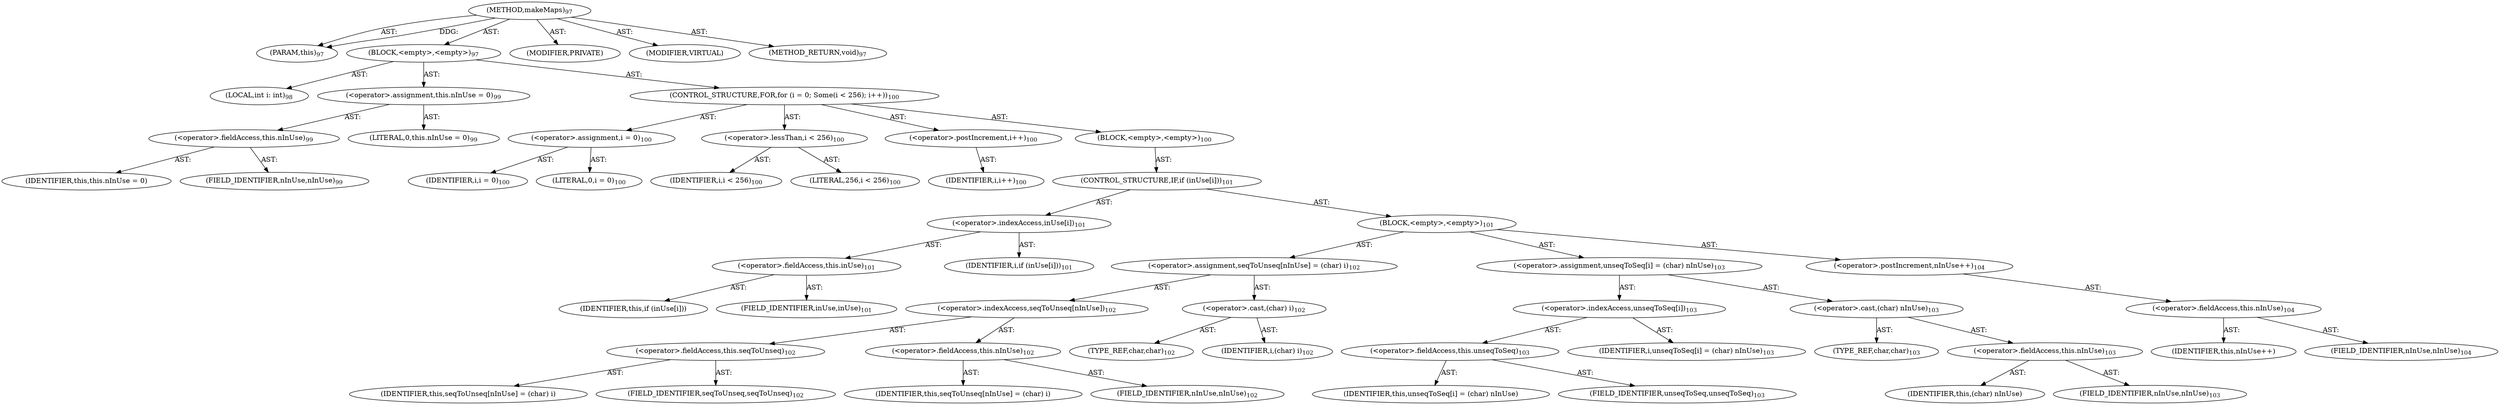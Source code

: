 digraph "makeMaps" {  
"111669149697" [label = <(METHOD,makeMaps)<SUB>97</SUB>> ]
"115964117012" [label = <(PARAM,this)<SUB>97</SUB>> ]
"25769803777" [label = <(BLOCK,&lt;empty&gt;,&lt;empty&gt;)<SUB>97</SUB>> ]
"94489280512" [label = <(LOCAL,int i: int)<SUB>98</SUB>> ]
"30064771075" [label = <(&lt;operator&gt;.assignment,this.nInUse = 0)<SUB>99</SUB>> ]
"30064771076" [label = <(&lt;operator&gt;.fieldAccess,this.nInUse)<SUB>99</SUB>> ]
"68719476809" [label = <(IDENTIFIER,this,this.nInUse = 0)> ]
"55834574849" [label = <(FIELD_IDENTIFIER,nInUse,nInUse)<SUB>99</SUB>> ]
"90194313218" [label = <(LITERAL,0,this.nInUse = 0)<SUB>99</SUB>> ]
"47244640256" [label = <(CONTROL_STRUCTURE,FOR,for (i = 0; Some(i &lt; 256); i++))<SUB>100</SUB>> ]
"30064771077" [label = <(&lt;operator&gt;.assignment,i = 0)<SUB>100</SUB>> ]
"68719476810" [label = <(IDENTIFIER,i,i = 0)<SUB>100</SUB>> ]
"90194313219" [label = <(LITERAL,0,i = 0)<SUB>100</SUB>> ]
"30064771078" [label = <(&lt;operator&gt;.lessThan,i &lt; 256)<SUB>100</SUB>> ]
"68719476811" [label = <(IDENTIFIER,i,i &lt; 256)<SUB>100</SUB>> ]
"90194313220" [label = <(LITERAL,256,i &lt; 256)<SUB>100</SUB>> ]
"30064771079" [label = <(&lt;operator&gt;.postIncrement,i++)<SUB>100</SUB>> ]
"68719476812" [label = <(IDENTIFIER,i,i++)<SUB>100</SUB>> ]
"25769803778" [label = <(BLOCK,&lt;empty&gt;,&lt;empty&gt;)<SUB>100</SUB>> ]
"47244640257" [label = <(CONTROL_STRUCTURE,IF,if (inUse[i]))<SUB>101</SUB>> ]
"30064771080" [label = <(&lt;operator&gt;.indexAccess,inUse[i])<SUB>101</SUB>> ]
"30064771081" [label = <(&lt;operator&gt;.fieldAccess,this.inUse)<SUB>101</SUB>> ]
"68719476813" [label = <(IDENTIFIER,this,if (inUse[i]))> ]
"55834574850" [label = <(FIELD_IDENTIFIER,inUse,inUse)<SUB>101</SUB>> ]
"68719476814" [label = <(IDENTIFIER,i,if (inUse[i]))<SUB>101</SUB>> ]
"25769803779" [label = <(BLOCK,&lt;empty&gt;,&lt;empty&gt;)<SUB>101</SUB>> ]
"30064771082" [label = <(&lt;operator&gt;.assignment,seqToUnseq[nInUse] = (char) i)<SUB>102</SUB>> ]
"30064771083" [label = <(&lt;operator&gt;.indexAccess,seqToUnseq[nInUse])<SUB>102</SUB>> ]
"30064771084" [label = <(&lt;operator&gt;.fieldAccess,this.seqToUnseq)<SUB>102</SUB>> ]
"68719476815" [label = <(IDENTIFIER,this,seqToUnseq[nInUse] = (char) i)> ]
"55834574851" [label = <(FIELD_IDENTIFIER,seqToUnseq,seqToUnseq)<SUB>102</SUB>> ]
"30064771085" [label = <(&lt;operator&gt;.fieldAccess,this.nInUse)<SUB>102</SUB>> ]
"68719476816" [label = <(IDENTIFIER,this,seqToUnseq[nInUse] = (char) i)> ]
"55834574852" [label = <(FIELD_IDENTIFIER,nInUse,nInUse)<SUB>102</SUB>> ]
"30064771086" [label = <(&lt;operator&gt;.cast,(char) i)<SUB>102</SUB>> ]
"180388626432" [label = <(TYPE_REF,char,char)<SUB>102</SUB>> ]
"68719476817" [label = <(IDENTIFIER,i,(char) i)<SUB>102</SUB>> ]
"30064771087" [label = <(&lt;operator&gt;.assignment,unseqToSeq[i] = (char) nInUse)<SUB>103</SUB>> ]
"30064771088" [label = <(&lt;operator&gt;.indexAccess,unseqToSeq[i])<SUB>103</SUB>> ]
"30064771089" [label = <(&lt;operator&gt;.fieldAccess,this.unseqToSeq)<SUB>103</SUB>> ]
"68719476818" [label = <(IDENTIFIER,this,unseqToSeq[i] = (char) nInUse)> ]
"55834574853" [label = <(FIELD_IDENTIFIER,unseqToSeq,unseqToSeq)<SUB>103</SUB>> ]
"68719476819" [label = <(IDENTIFIER,i,unseqToSeq[i] = (char) nInUse)<SUB>103</SUB>> ]
"30064771090" [label = <(&lt;operator&gt;.cast,(char) nInUse)<SUB>103</SUB>> ]
"180388626433" [label = <(TYPE_REF,char,char)<SUB>103</SUB>> ]
"30064771091" [label = <(&lt;operator&gt;.fieldAccess,this.nInUse)<SUB>103</SUB>> ]
"68719476820" [label = <(IDENTIFIER,this,(char) nInUse)> ]
"55834574854" [label = <(FIELD_IDENTIFIER,nInUse,nInUse)<SUB>103</SUB>> ]
"30064771092" [label = <(&lt;operator&gt;.postIncrement,nInUse++)<SUB>104</SUB>> ]
"30064771093" [label = <(&lt;operator&gt;.fieldAccess,this.nInUse)<SUB>104</SUB>> ]
"68719476821" [label = <(IDENTIFIER,this,nInUse++)> ]
"55834574855" [label = <(FIELD_IDENTIFIER,nInUse,nInUse)<SUB>104</SUB>> ]
"133143986192" [label = <(MODIFIER,PRIVATE)> ]
"133143986193" [label = <(MODIFIER,VIRTUAL)> ]
"128849018881" [label = <(METHOD_RETURN,void)<SUB>97</SUB>> ]
  "111669149697" -> "115964117012"  [ label = "AST: "] 
  "111669149697" -> "25769803777"  [ label = "AST: "] 
  "111669149697" -> "133143986192"  [ label = "AST: "] 
  "111669149697" -> "133143986193"  [ label = "AST: "] 
  "111669149697" -> "128849018881"  [ label = "AST: "] 
  "25769803777" -> "94489280512"  [ label = "AST: "] 
  "25769803777" -> "30064771075"  [ label = "AST: "] 
  "25769803777" -> "47244640256"  [ label = "AST: "] 
  "30064771075" -> "30064771076"  [ label = "AST: "] 
  "30064771075" -> "90194313218"  [ label = "AST: "] 
  "30064771076" -> "68719476809"  [ label = "AST: "] 
  "30064771076" -> "55834574849"  [ label = "AST: "] 
  "47244640256" -> "30064771077"  [ label = "AST: "] 
  "47244640256" -> "30064771078"  [ label = "AST: "] 
  "47244640256" -> "30064771079"  [ label = "AST: "] 
  "47244640256" -> "25769803778"  [ label = "AST: "] 
  "30064771077" -> "68719476810"  [ label = "AST: "] 
  "30064771077" -> "90194313219"  [ label = "AST: "] 
  "30064771078" -> "68719476811"  [ label = "AST: "] 
  "30064771078" -> "90194313220"  [ label = "AST: "] 
  "30064771079" -> "68719476812"  [ label = "AST: "] 
  "25769803778" -> "47244640257"  [ label = "AST: "] 
  "47244640257" -> "30064771080"  [ label = "AST: "] 
  "47244640257" -> "25769803779"  [ label = "AST: "] 
  "30064771080" -> "30064771081"  [ label = "AST: "] 
  "30064771080" -> "68719476814"  [ label = "AST: "] 
  "30064771081" -> "68719476813"  [ label = "AST: "] 
  "30064771081" -> "55834574850"  [ label = "AST: "] 
  "25769803779" -> "30064771082"  [ label = "AST: "] 
  "25769803779" -> "30064771087"  [ label = "AST: "] 
  "25769803779" -> "30064771092"  [ label = "AST: "] 
  "30064771082" -> "30064771083"  [ label = "AST: "] 
  "30064771082" -> "30064771086"  [ label = "AST: "] 
  "30064771083" -> "30064771084"  [ label = "AST: "] 
  "30064771083" -> "30064771085"  [ label = "AST: "] 
  "30064771084" -> "68719476815"  [ label = "AST: "] 
  "30064771084" -> "55834574851"  [ label = "AST: "] 
  "30064771085" -> "68719476816"  [ label = "AST: "] 
  "30064771085" -> "55834574852"  [ label = "AST: "] 
  "30064771086" -> "180388626432"  [ label = "AST: "] 
  "30064771086" -> "68719476817"  [ label = "AST: "] 
  "30064771087" -> "30064771088"  [ label = "AST: "] 
  "30064771087" -> "30064771090"  [ label = "AST: "] 
  "30064771088" -> "30064771089"  [ label = "AST: "] 
  "30064771088" -> "68719476819"  [ label = "AST: "] 
  "30064771089" -> "68719476818"  [ label = "AST: "] 
  "30064771089" -> "55834574853"  [ label = "AST: "] 
  "30064771090" -> "180388626433"  [ label = "AST: "] 
  "30064771090" -> "30064771091"  [ label = "AST: "] 
  "30064771091" -> "68719476820"  [ label = "AST: "] 
  "30064771091" -> "55834574854"  [ label = "AST: "] 
  "30064771092" -> "30064771093"  [ label = "AST: "] 
  "30064771093" -> "68719476821"  [ label = "AST: "] 
  "30064771093" -> "55834574855"  [ label = "AST: "] 
  "111669149697" -> "115964117012"  [ label = "DDG: "] 
}

